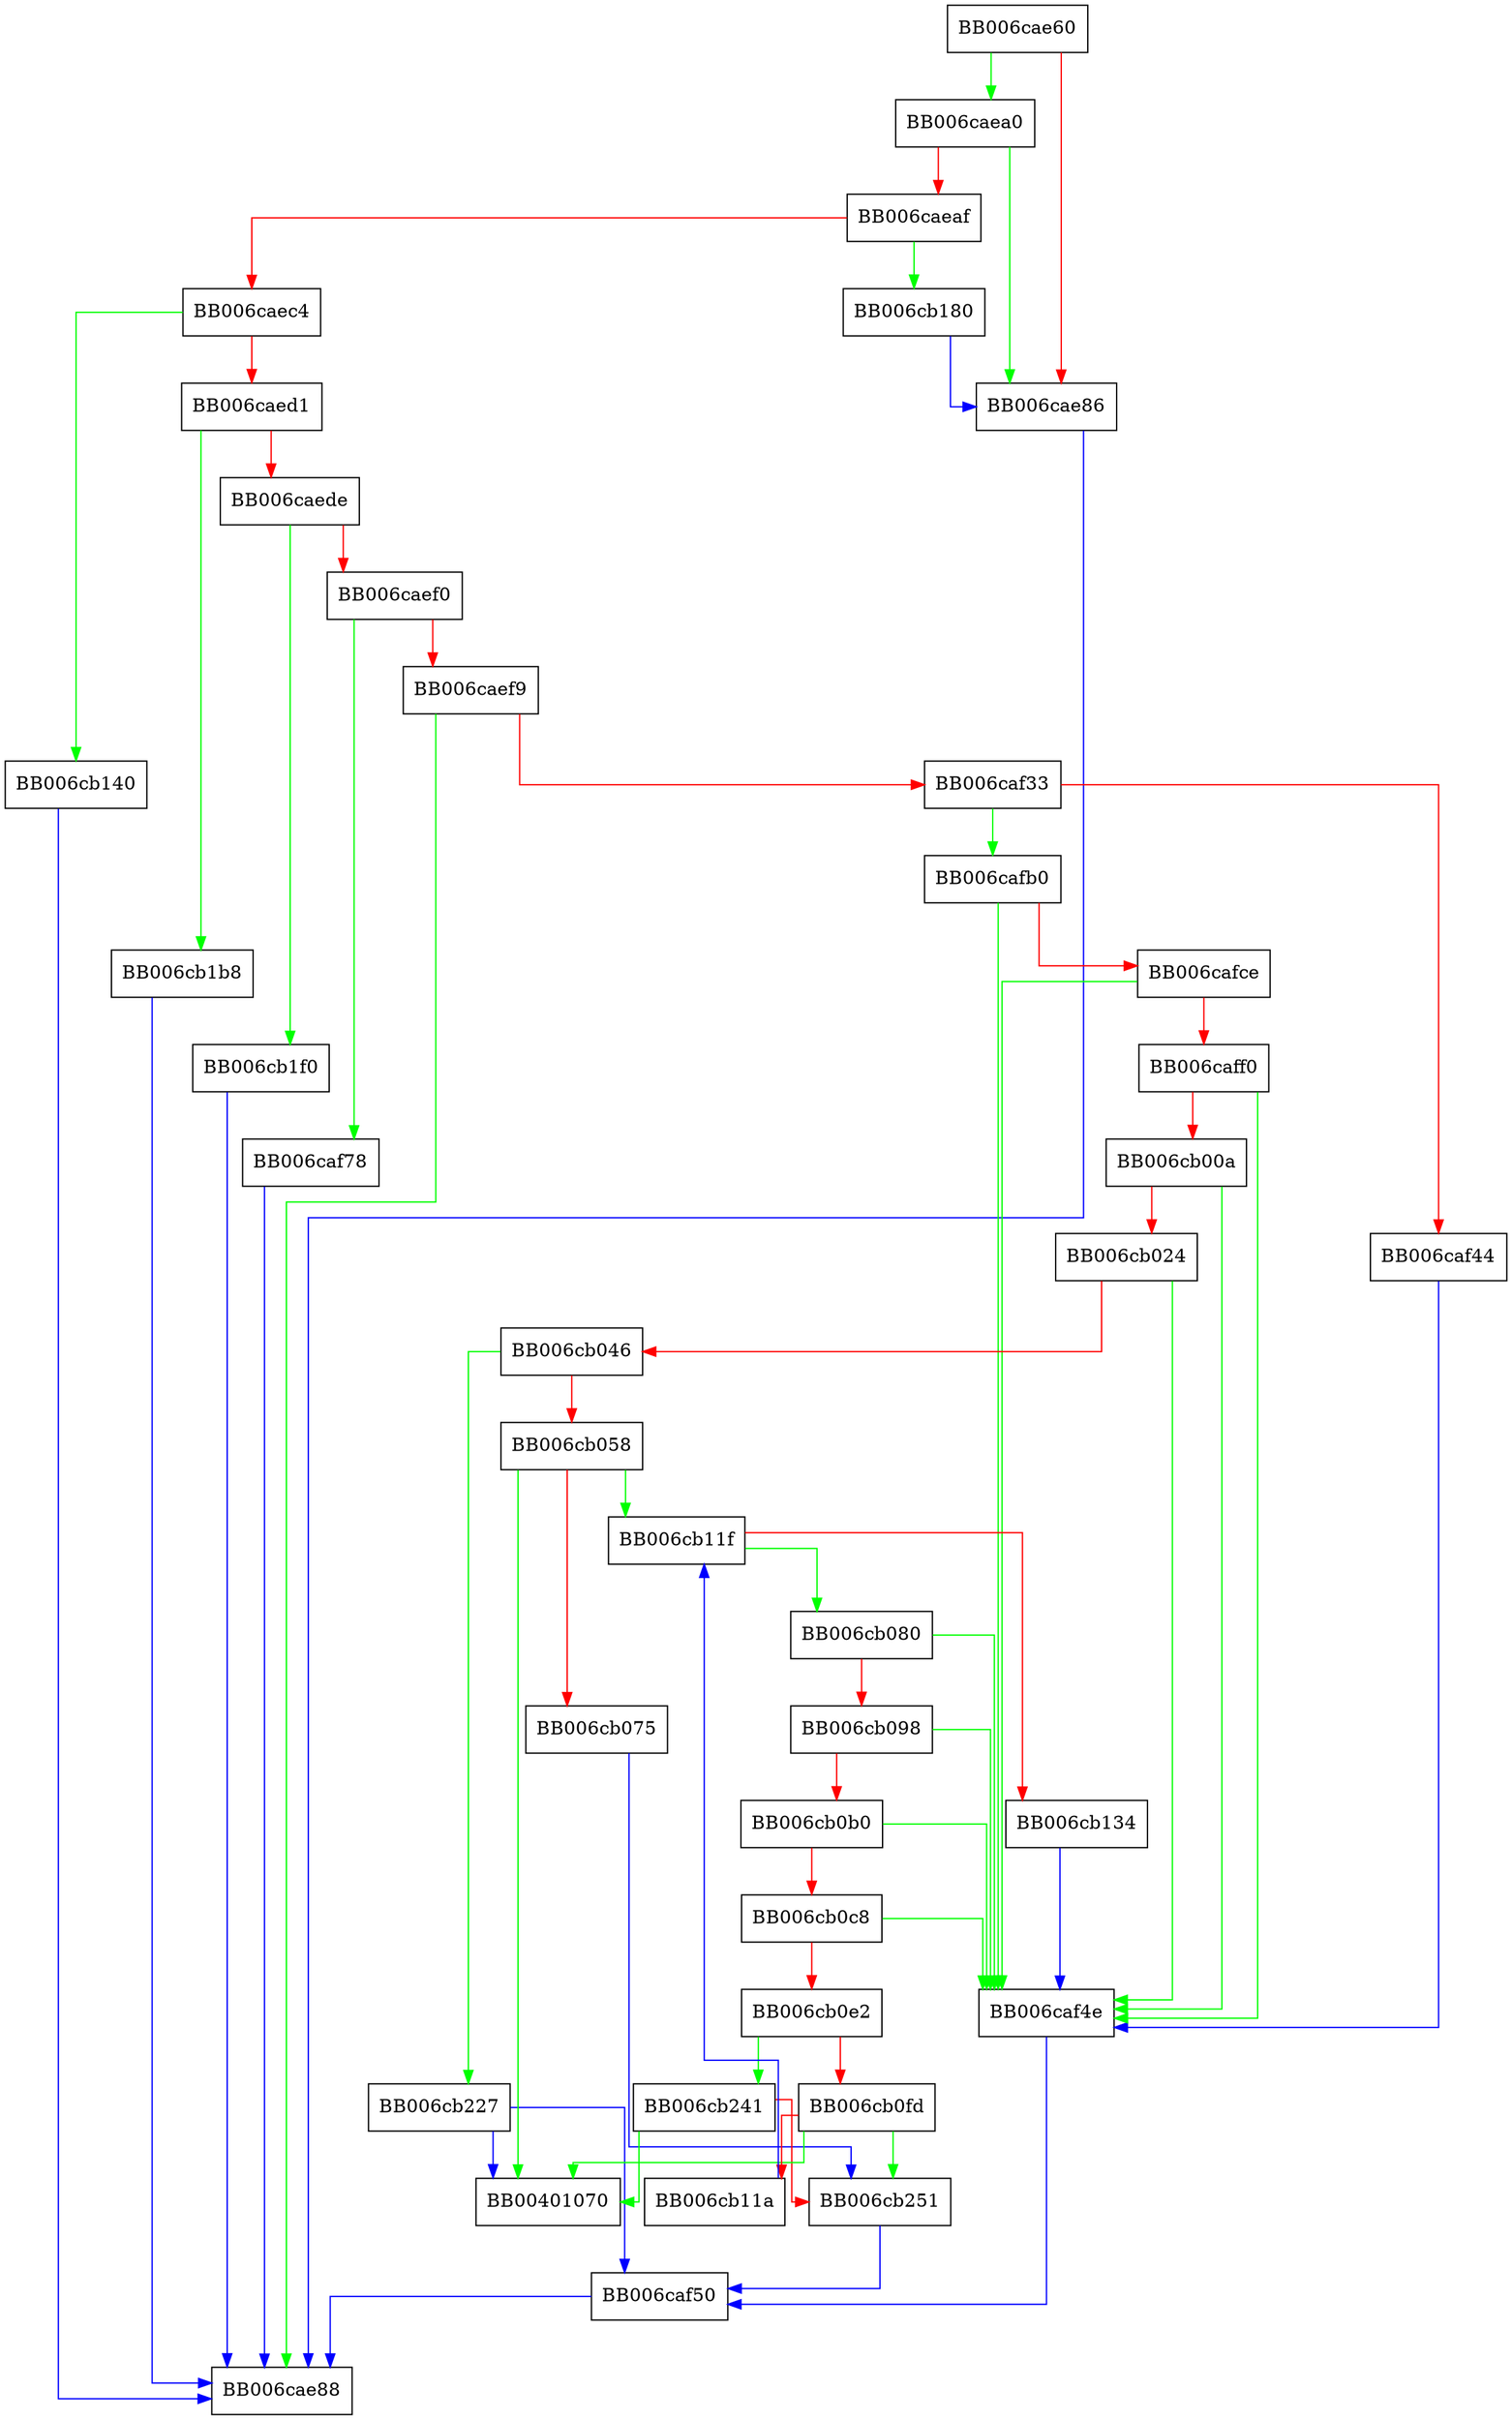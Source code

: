 digraph kdf_sshkdf_derive {
  node [shape="box"];
  graph [splines=ortho];
  BB006cae60 -> BB006caea0 [color="green"];
  BB006cae60 -> BB006cae86 [color="red"];
  BB006cae86 -> BB006cae88 [color="blue"];
  BB006caea0 -> BB006cae86 [color="green"];
  BB006caea0 -> BB006caeaf [color="red"];
  BB006caeaf -> BB006cb180 [color="green"];
  BB006caeaf -> BB006caec4 [color="red"];
  BB006caec4 -> BB006cb140 [color="green"];
  BB006caec4 -> BB006caed1 [color="red"];
  BB006caed1 -> BB006cb1b8 [color="green"];
  BB006caed1 -> BB006caede [color="red"];
  BB006caede -> BB006cb1f0 [color="green"];
  BB006caede -> BB006caef0 [color="red"];
  BB006caef0 -> BB006caf78 [color="green"];
  BB006caef0 -> BB006caef9 [color="red"];
  BB006caef9 -> BB006cae88 [color="green"];
  BB006caef9 -> BB006caf33 [color="red"];
  BB006caf33 -> BB006cafb0 [color="green"];
  BB006caf33 -> BB006caf44 [color="red"];
  BB006caf44 -> BB006caf4e [color="blue"];
  BB006caf4e -> BB006caf50 [color="blue"];
  BB006caf50 -> BB006cae88 [color="blue"];
  BB006caf78 -> BB006cae88 [color="blue"];
  BB006cafb0 -> BB006caf4e [color="green"];
  BB006cafb0 -> BB006cafce [color="red"];
  BB006cafce -> BB006caf4e [color="green"];
  BB006cafce -> BB006caff0 [color="red"];
  BB006caff0 -> BB006caf4e [color="green"];
  BB006caff0 -> BB006cb00a [color="red"];
  BB006cb00a -> BB006caf4e [color="green"];
  BB006cb00a -> BB006cb024 [color="red"];
  BB006cb024 -> BB006caf4e [color="green"];
  BB006cb024 -> BB006cb046 [color="red"];
  BB006cb046 -> BB006cb227 [color="green"];
  BB006cb046 -> BB006cb058 [color="red"];
  BB006cb058 -> BB00401070 [color="green"];
  BB006cb058 -> BB006cb11f [color="green"];
  BB006cb058 -> BB006cb075 [color="red"];
  BB006cb075 -> BB006cb251 [color="blue"];
  BB006cb080 -> BB006caf4e [color="green"];
  BB006cb080 -> BB006cb098 [color="red"];
  BB006cb098 -> BB006caf4e [color="green"];
  BB006cb098 -> BB006cb0b0 [color="red"];
  BB006cb0b0 -> BB006caf4e [color="green"];
  BB006cb0b0 -> BB006cb0c8 [color="red"];
  BB006cb0c8 -> BB006caf4e [color="green"];
  BB006cb0c8 -> BB006cb0e2 [color="red"];
  BB006cb0e2 -> BB006cb241 [color="green"];
  BB006cb0e2 -> BB006cb0fd [color="red"];
  BB006cb0fd -> BB00401070 [color="green"];
  BB006cb0fd -> BB006cb251 [color="green"];
  BB006cb0fd -> BB006cb11a [color="red"];
  BB006cb11a -> BB006cb11f [color="blue"];
  BB006cb11f -> BB006cb080 [color="green"];
  BB006cb11f -> BB006cb134 [color="red"];
  BB006cb134 -> BB006caf4e [color="blue"];
  BB006cb140 -> BB006cae88 [color="blue"];
  BB006cb180 -> BB006cae86 [color="blue"];
  BB006cb1b8 -> BB006cae88 [color="blue"];
  BB006cb1f0 -> BB006cae88 [color="blue"];
  BB006cb227 -> BB00401070 [color="blue"];
  BB006cb227 -> BB006caf50 [color="blue"];
  BB006cb241 -> BB00401070 [color="green"];
  BB006cb241 -> BB006cb251 [color="red"];
  BB006cb251 -> BB006caf50 [color="blue"];
}